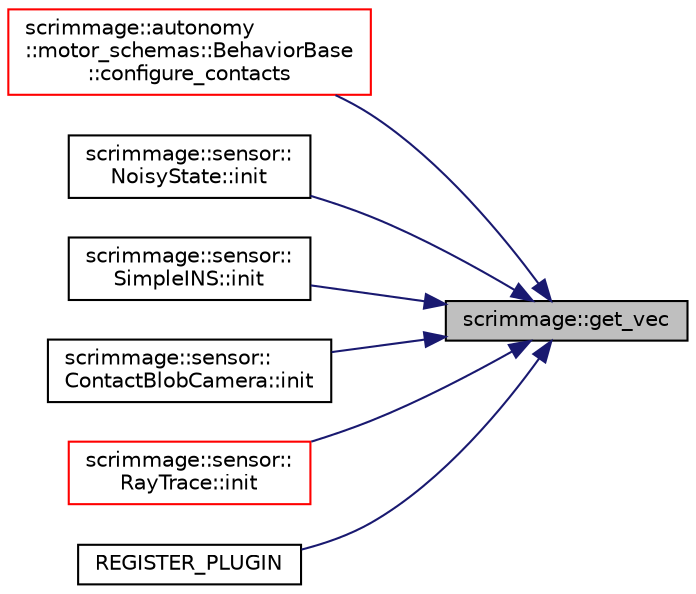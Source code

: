 digraph "scrimmage::get_vec"
{
 // LATEX_PDF_SIZE
  edge [fontname="Helvetica",fontsize="10",labelfontname="Helvetica",labelfontsize="10"];
  node [fontname="Helvetica",fontsize="10",shape=record];
  rankdir="RL";
  Node1 [label="scrimmage::get_vec",height=0.2,width=0.4,color="black", fillcolor="grey75", style="filled", fontcolor="black",tooltip=" "];
  Node1 -> Node2 [dir="back",color="midnightblue",fontsize="10",style="solid",fontname="Helvetica"];
  Node2 [label="scrimmage::autonomy\l::motor_schemas::BehaviorBase\l::configure_contacts",height=0.2,width=0.4,color="red", fillcolor="white", style="filled",URL="$classscrimmage_1_1autonomy_1_1motor__schemas_1_1BehaviorBase.html#ac1d1ec8da179e0c4295fdc802c4a7ebc",tooltip=" "];
  Node1 -> Node4 [dir="back",color="midnightblue",fontsize="10",style="solid",fontname="Helvetica"];
  Node4 [label="scrimmage::sensor::\lNoisyState::init",height=0.2,width=0.4,color="black", fillcolor="white", style="filled",URL="$classscrimmage_1_1sensor_1_1NoisyState.html#aaa35becf0a5e3bd453037303eda5e8e0",tooltip=" "];
  Node1 -> Node5 [dir="back",color="midnightblue",fontsize="10",style="solid",fontname="Helvetica"];
  Node5 [label="scrimmage::sensor::\lSimpleINS::init",height=0.2,width=0.4,color="black", fillcolor="white", style="filled",URL="$classscrimmage_1_1sensor_1_1SimpleINS.html#a8934fd24bd425ed9ae10564d7f0706e4",tooltip=" "];
  Node1 -> Node6 [dir="back",color="midnightblue",fontsize="10",style="solid",fontname="Helvetica"];
  Node6 [label="scrimmage::sensor::\lContactBlobCamera::init",height=0.2,width=0.4,color="black", fillcolor="white", style="filled",URL="$classscrimmage_1_1sensor_1_1ContactBlobCamera.html#a7cec9401d5151523ad5f4f26b22656ad",tooltip=" "];
  Node1 -> Node7 [dir="back",color="midnightblue",fontsize="10",style="solid",fontname="Helvetica"];
  Node7 [label="scrimmage::sensor::\lRayTrace::init",height=0.2,width=0.4,color="red", fillcolor="white", style="filled",URL="$classscrimmage_1_1sensor_1_1RayTrace.html#a0d4c5907e9d79f66cc48fadc1431247c",tooltip=" "];
  Node1 -> Node9 [dir="back",color="midnightblue",fontsize="10",style="solid",fontname="Helvetica"];
  Node9 [label="REGISTER_PLUGIN",height=0.2,width=0.4,color="black", fillcolor="white", style="filled",URL="$AutonomyExecutor_8cpp.html#ab7e242829b3aa3025778f519e989f77e",tooltip=" "];
}

